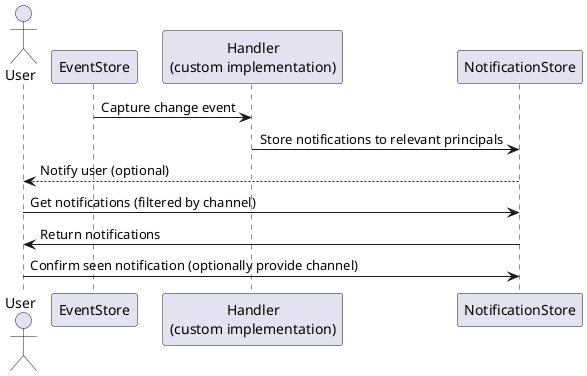 @startuml diagram
actor User
participant EventStore
participant "Handler\n(custom implementation)" as Handler
participant NotificationStore

EventStore -> Handler : Capture change event
Handler -> NotificationStore : Store notifications to relevant principals
NotificationStore --> User : Notify user (optional)
User -> NotificationStore : Get notifications (filtered by channel)
NotificationStore -> User : Return notifications
User -> NotificationStore : Confirm seen notification (optionally provide channel)


@enduml
